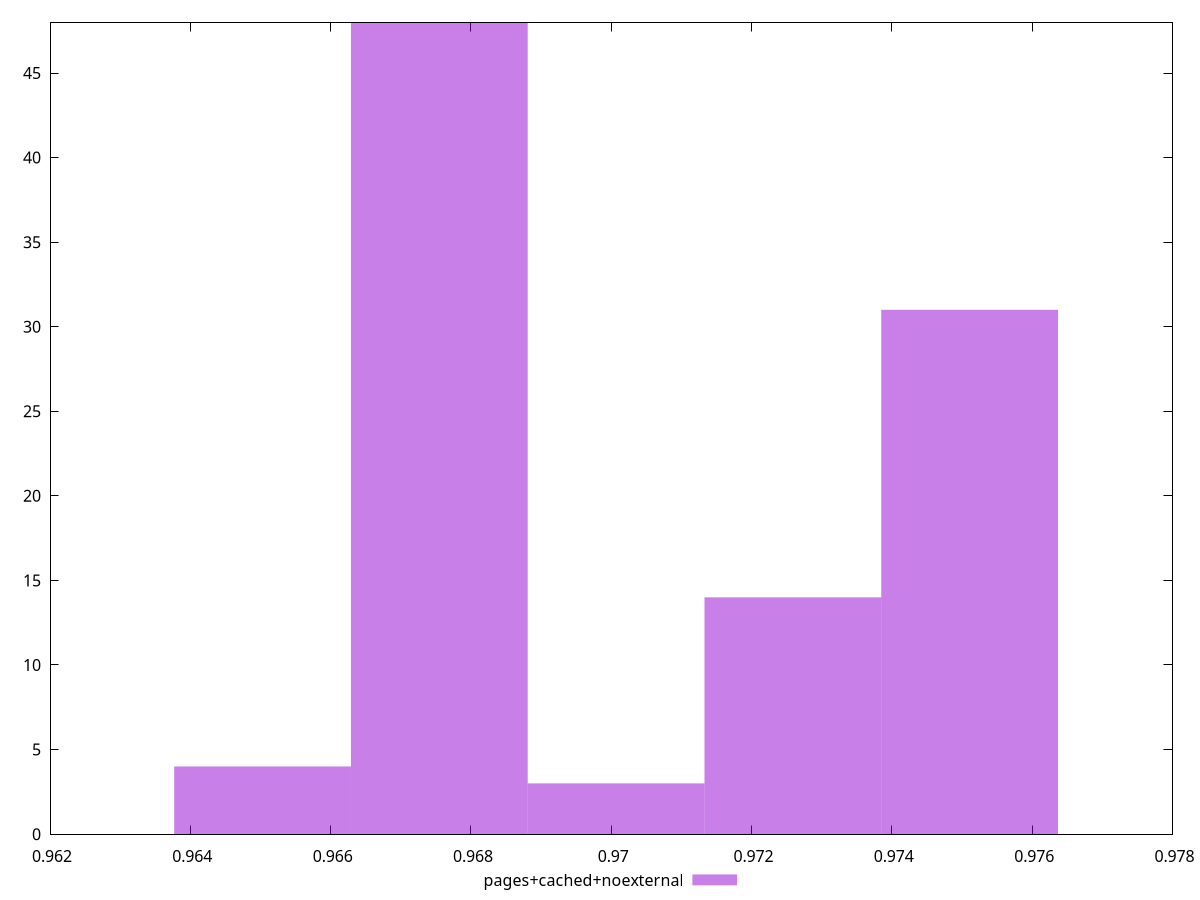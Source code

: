 $_pagesCachedNoexternal <<EOF
0.9751083816985162 31
0.9675494019954269 48
0.9725887217974865 14
0.9700690618964567 3
0.9650297420943973 4
EOF
set key outside below
set terminal pngcairo
set output "report_00004_2020-11-02T20-21-41.718Z/speed-index/pages+cached+noexternal//hist.png"
set yrange [0:48]
set boxwidth 0.002519659901029758
set style fill transparent solid 0.5 noborder
plot $_pagesCachedNoexternal title "pages+cached+noexternal" with boxes ,